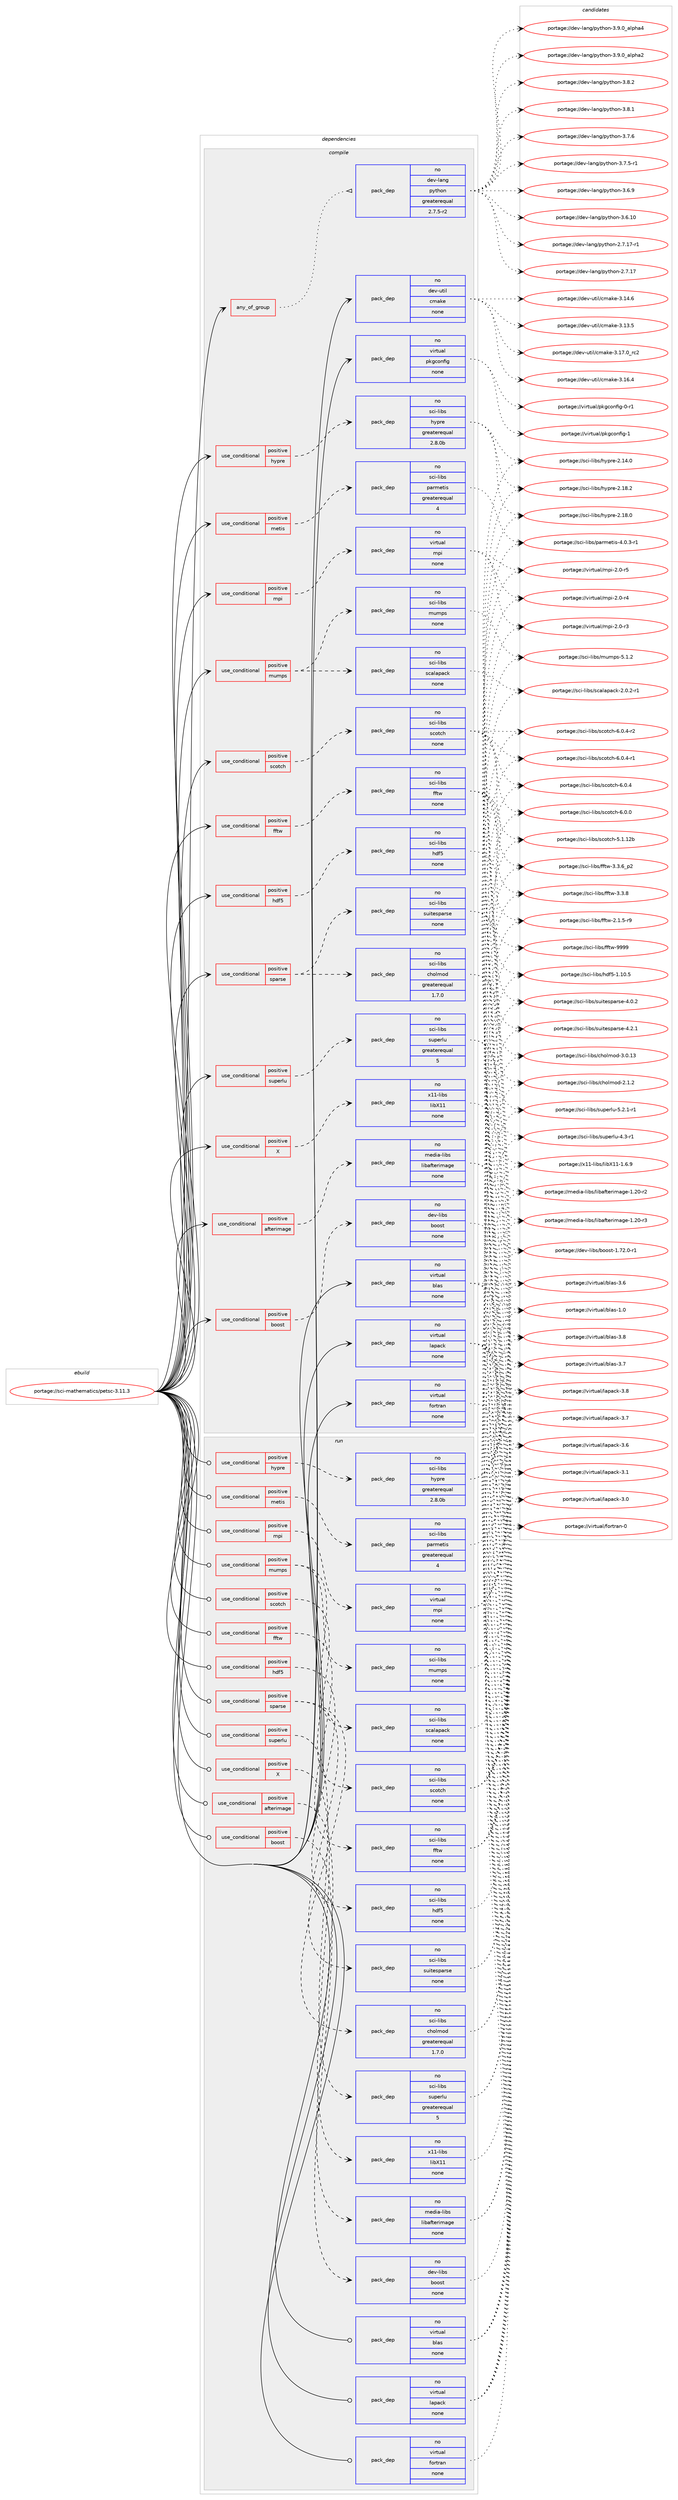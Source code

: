 digraph prolog {

# *************
# Graph options
# *************

newrank=true;
concentrate=true;
compound=true;
graph [rankdir=LR,fontname=Helvetica,fontsize=10,ranksep=1.5];#, ranksep=2.5, nodesep=0.2];
edge  [arrowhead=vee];
node  [fontname=Helvetica,fontsize=10];

# **********
# The ebuild
# **********

subgraph cluster_leftcol {
color=gray;
rank=same;
label=<<i>ebuild</i>>;
id [label="portage://sci-mathematics/petsc-3.11.3", color=red, width=4, href="../sci-mathematics/petsc-3.11.3.svg"];
}

# ****************
# The dependencies
# ****************

subgraph cluster_midcol {
color=gray;
label=<<i>dependencies</i>>;
subgraph cluster_compile {
fillcolor="#eeeeee";
style=filled;
label=<<i>compile</i>>;
subgraph any943 {
dependency45685 [label=<<TABLE BORDER="0" CELLBORDER="1" CELLSPACING="0" CELLPADDING="4"><TR><TD CELLPADDING="10">any_of_group</TD></TR></TABLE>>, shape=none, color=red];subgraph pack35378 {
dependency45686 [label=<<TABLE BORDER="0" CELLBORDER="1" CELLSPACING="0" CELLPADDING="4" WIDTH="220"><TR><TD ROWSPAN="6" CELLPADDING="30">pack_dep</TD></TR><TR><TD WIDTH="110">no</TD></TR><TR><TD>dev-lang</TD></TR><TR><TD>python</TD></TR><TR><TD>greaterequal</TD></TR><TR><TD>2.7.5-r2</TD></TR></TABLE>>, shape=none, color=blue];
}
dependency45685:e -> dependency45686:w [weight=20,style="dotted",arrowhead="oinv"];
}
id:e -> dependency45685:w [weight=20,style="solid",arrowhead="vee"];
subgraph cond9316 {
dependency45687 [label=<<TABLE BORDER="0" CELLBORDER="1" CELLSPACING="0" CELLPADDING="4"><TR><TD ROWSPAN="3" CELLPADDING="10">use_conditional</TD></TR><TR><TD>positive</TD></TR><TR><TD>X</TD></TR></TABLE>>, shape=none, color=red];
subgraph pack35379 {
dependency45688 [label=<<TABLE BORDER="0" CELLBORDER="1" CELLSPACING="0" CELLPADDING="4" WIDTH="220"><TR><TD ROWSPAN="6" CELLPADDING="30">pack_dep</TD></TR><TR><TD WIDTH="110">no</TD></TR><TR><TD>x11-libs</TD></TR><TR><TD>libX11</TD></TR><TR><TD>none</TD></TR><TR><TD></TD></TR></TABLE>>, shape=none, color=blue];
}
dependency45687:e -> dependency45688:w [weight=20,style="dashed",arrowhead="vee"];
}
id:e -> dependency45687:w [weight=20,style="solid",arrowhead="vee"];
subgraph cond9317 {
dependency45689 [label=<<TABLE BORDER="0" CELLBORDER="1" CELLSPACING="0" CELLPADDING="4"><TR><TD ROWSPAN="3" CELLPADDING="10">use_conditional</TD></TR><TR><TD>positive</TD></TR><TR><TD>afterimage</TD></TR></TABLE>>, shape=none, color=red];
subgraph pack35380 {
dependency45690 [label=<<TABLE BORDER="0" CELLBORDER="1" CELLSPACING="0" CELLPADDING="4" WIDTH="220"><TR><TD ROWSPAN="6" CELLPADDING="30">pack_dep</TD></TR><TR><TD WIDTH="110">no</TD></TR><TR><TD>media-libs</TD></TR><TR><TD>libafterimage</TD></TR><TR><TD>none</TD></TR><TR><TD></TD></TR></TABLE>>, shape=none, color=blue];
}
dependency45689:e -> dependency45690:w [weight=20,style="dashed",arrowhead="vee"];
}
id:e -> dependency45689:w [weight=20,style="solid",arrowhead="vee"];
subgraph cond9318 {
dependency45691 [label=<<TABLE BORDER="0" CELLBORDER="1" CELLSPACING="0" CELLPADDING="4"><TR><TD ROWSPAN="3" CELLPADDING="10">use_conditional</TD></TR><TR><TD>positive</TD></TR><TR><TD>boost</TD></TR></TABLE>>, shape=none, color=red];
subgraph pack35381 {
dependency45692 [label=<<TABLE BORDER="0" CELLBORDER="1" CELLSPACING="0" CELLPADDING="4" WIDTH="220"><TR><TD ROWSPAN="6" CELLPADDING="30">pack_dep</TD></TR><TR><TD WIDTH="110">no</TD></TR><TR><TD>dev-libs</TD></TR><TR><TD>boost</TD></TR><TR><TD>none</TD></TR><TR><TD></TD></TR></TABLE>>, shape=none, color=blue];
}
dependency45691:e -> dependency45692:w [weight=20,style="dashed",arrowhead="vee"];
}
id:e -> dependency45691:w [weight=20,style="solid",arrowhead="vee"];
subgraph cond9319 {
dependency45693 [label=<<TABLE BORDER="0" CELLBORDER="1" CELLSPACING="0" CELLPADDING="4"><TR><TD ROWSPAN="3" CELLPADDING="10">use_conditional</TD></TR><TR><TD>positive</TD></TR><TR><TD>fftw</TD></TR></TABLE>>, shape=none, color=red];
subgraph pack35382 {
dependency45694 [label=<<TABLE BORDER="0" CELLBORDER="1" CELLSPACING="0" CELLPADDING="4" WIDTH="220"><TR><TD ROWSPAN="6" CELLPADDING="30">pack_dep</TD></TR><TR><TD WIDTH="110">no</TD></TR><TR><TD>sci-libs</TD></TR><TR><TD>fftw</TD></TR><TR><TD>none</TD></TR><TR><TD></TD></TR></TABLE>>, shape=none, color=blue];
}
dependency45693:e -> dependency45694:w [weight=20,style="dashed",arrowhead="vee"];
}
id:e -> dependency45693:w [weight=20,style="solid",arrowhead="vee"];
subgraph cond9320 {
dependency45695 [label=<<TABLE BORDER="0" CELLBORDER="1" CELLSPACING="0" CELLPADDING="4"><TR><TD ROWSPAN="3" CELLPADDING="10">use_conditional</TD></TR><TR><TD>positive</TD></TR><TR><TD>hdf5</TD></TR></TABLE>>, shape=none, color=red];
subgraph pack35383 {
dependency45696 [label=<<TABLE BORDER="0" CELLBORDER="1" CELLSPACING="0" CELLPADDING="4" WIDTH="220"><TR><TD ROWSPAN="6" CELLPADDING="30">pack_dep</TD></TR><TR><TD WIDTH="110">no</TD></TR><TR><TD>sci-libs</TD></TR><TR><TD>hdf5</TD></TR><TR><TD>none</TD></TR><TR><TD></TD></TR></TABLE>>, shape=none, color=blue];
}
dependency45695:e -> dependency45696:w [weight=20,style="dashed",arrowhead="vee"];
}
id:e -> dependency45695:w [weight=20,style="solid",arrowhead="vee"];
subgraph cond9321 {
dependency45697 [label=<<TABLE BORDER="0" CELLBORDER="1" CELLSPACING="0" CELLPADDING="4"><TR><TD ROWSPAN="3" CELLPADDING="10">use_conditional</TD></TR><TR><TD>positive</TD></TR><TR><TD>hypre</TD></TR></TABLE>>, shape=none, color=red];
subgraph pack35384 {
dependency45698 [label=<<TABLE BORDER="0" CELLBORDER="1" CELLSPACING="0" CELLPADDING="4" WIDTH="220"><TR><TD ROWSPAN="6" CELLPADDING="30">pack_dep</TD></TR><TR><TD WIDTH="110">no</TD></TR><TR><TD>sci-libs</TD></TR><TR><TD>hypre</TD></TR><TR><TD>greaterequal</TD></TR><TR><TD>2.8.0b</TD></TR></TABLE>>, shape=none, color=blue];
}
dependency45697:e -> dependency45698:w [weight=20,style="dashed",arrowhead="vee"];
}
id:e -> dependency45697:w [weight=20,style="solid",arrowhead="vee"];
subgraph cond9322 {
dependency45699 [label=<<TABLE BORDER="0" CELLBORDER="1" CELLSPACING="0" CELLPADDING="4"><TR><TD ROWSPAN="3" CELLPADDING="10">use_conditional</TD></TR><TR><TD>positive</TD></TR><TR><TD>metis</TD></TR></TABLE>>, shape=none, color=red];
subgraph pack35385 {
dependency45700 [label=<<TABLE BORDER="0" CELLBORDER="1" CELLSPACING="0" CELLPADDING="4" WIDTH="220"><TR><TD ROWSPAN="6" CELLPADDING="30">pack_dep</TD></TR><TR><TD WIDTH="110">no</TD></TR><TR><TD>sci-libs</TD></TR><TR><TD>parmetis</TD></TR><TR><TD>greaterequal</TD></TR><TR><TD>4</TD></TR></TABLE>>, shape=none, color=blue];
}
dependency45699:e -> dependency45700:w [weight=20,style="dashed",arrowhead="vee"];
}
id:e -> dependency45699:w [weight=20,style="solid",arrowhead="vee"];
subgraph cond9323 {
dependency45701 [label=<<TABLE BORDER="0" CELLBORDER="1" CELLSPACING="0" CELLPADDING="4"><TR><TD ROWSPAN="3" CELLPADDING="10">use_conditional</TD></TR><TR><TD>positive</TD></TR><TR><TD>mpi</TD></TR></TABLE>>, shape=none, color=red];
subgraph pack35386 {
dependency45702 [label=<<TABLE BORDER="0" CELLBORDER="1" CELLSPACING="0" CELLPADDING="4" WIDTH="220"><TR><TD ROWSPAN="6" CELLPADDING="30">pack_dep</TD></TR><TR><TD WIDTH="110">no</TD></TR><TR><TD>virtual</TD></TR><TR><TD>mpi</TD></TR><TR><TD>none</TD></TR><TR><TD></TD></TR></TABLE>>, shape=none, color=blue];
}
dependency45701:e -> dependency45702:w [weight=20,style="dashed",arrowhead="vee"];
}
id:e -> dependency45701:w [weight=20,style="solid",arrowhead="vee"];
subgraph cond9324 {
dependency45703 [label=<<TABLE BORDER="0" CELLBORDER="1" CELLSPACING="0" CELLPADDING="4"><TR><TD ROWSPAN="3" CELLPADDING="10">use_conditional</TD></TR><TR><TD>positive</TD></TR><TR><TD>mumps</TD></TR></TABLE>>, shape=none, color=red];
subgraph pack35387 {
dependency45704 [label=<<TABLE BORDER="0" CELLBORDER="1" CELLSPACING="0" CELLPADDING="4" WIDTH="220"><TR><TD ROWSPAN="6" CELLPADDING="30">pack_dep</TD></TR><TR><TD WIDTH="110">no</TD></TR><TR><TD>sci-libs</TD></TR><TR><TD>mumps</TD></TR><TR><TD>none</TD></TR><TR><TD></TD></TR></TABLE>>, shape=none, color=blue];
}
dependency45703:e -> dependency45704:w [weight=20,style="dashed",arrowhead="vee"];
subgraph pack35388 {
dependency45705 [label=<<TABLE BORDER="0" CELLBORDER="1" CELLSPACING="0" CELLPADDING="4" WIDTH="220"><TR><TD ROWSPAN="6" CELLPADDING="30">pack_dep</TD></TR><TR><TD WIDTH="110">no</TD></TR><TR><TD>sci-libs</TD></TR><TR><TD>scalapack</TD></TR><TR><TD>none</TD></TR><TR><TD></TD></TR></TABLE>>, shape=none, color=blue];
}
dependency45703:e -> dependency45705:w [weight=20,style="dashed",arrowhead="vee"];
}
id:e -> dependency45703:w [weight=20,style="solid",arrowhead="vee"];
subgraph cond9325 {
dependency45706 [label=<<TABLE BORDER="0" CELLBORDER="1" CELLSPACING="0" CELLPADDING="4"><TR><TD ROWSPAN="3" CELLPADDING="10">use_conditional</TD></TR><TR><TD>positive</TD></TR><TR><TD>scotch</TD></TR></TABLE>>, shape=none, color=red];
subgraph pack35389 {
dependency45707 [label=<<TABLE BORDER="0" CELLBORDER="1" CELLSPACING="0" CELLPADDING="4" WIDTH="220"><TR><TD ROWSPAN="6" CELLPADDING="30">pack_dep</TD></TR><TR><TD WIDTH="110">no</TD></TR><TR><TD>sci-libs</TD></TR><TR><TD>scotch</TD></TR><TR><TD>none</TD></TR><TR><TD></TD></TR></TABLE>>, shape=none, color=blue];
}
dependency45706:e -> dependency45707:w [weight=20,style="dashed",arrowhead="vee"];
}
id:e -> dependency45706:w [weight=20,style="solid",arrowhead="vee"];
subgraph cond9326 {
dependency45708 [label=<<TABLE BORDER="0" CELLBORDER="1" CELLSPACING="0" CELLPADDING="4"><TR><TD ROWSPAN="3" CELLPADDING="10">use_conditional</TD></TR><TR><TD>positive</TD></TR><TR><TD>sparse</TD></TR></TABLE>>, shape=none, color=red];
subgraph pack35390 {
dependency45709 [label=<<TABLE BORDER="0" CELLBORDER="1" CELLSPACING="0" CELLPADDING="4" WIDTH="220"><TR><TD ROWSPAN="6" CELLPADDING="30">pack_dep</TD></TR><TR><TD WIDTH="110">no</TD></TR><TR><TD>sci-libs</TD></TR><TR><TD>suitesparse</TD></TR><TR><TD>none</TD></TR><TR><TD></TD></TR></TABLE>>, shape=none, color=blue];
}
dependency45708:e -> dependency45709:w [weight=20,style="dashed",arrowhead="vee"];
subgraph pack35391 {
dependency45710 [label=<<TABLE BORDER="0" CELLBORDER="1" CELLSPACING="0" CELLPADDING="4" WIDTH="220"><TR><TD ROWSPAN="6" CELLPADDING="30">pack_dep</TD></TR><TR><TD WIDTH="110">no</TD></TR><TR><TD>sci-libs</TD></TR><TR><TD>cholmod</TD></TR><TR><TD>greaterequal</TD></TR><TR><TD>1.7.0</TD></TR></TABLE>>, shape=none, color=blue];
}
dependency45708:e -> dependency45710:w [weight=20,style="dashed",arrowhead="vee"];
}
id:e -> dependency45708:w [weight=20,style="solid",arrowhead="vee"];
subgraph cond9327 {
dependency45711 [label=<<TABLE BORDER="0" CELLBORDER="1" CELLSPACING="0" CELLPADDING="4"><TR><TD ROWSPAN="3" CELLPADDING="10">use_conditional</TD></TR><TR><TD>positive</TD></TR><TR><TD>superlu</TD></TR></TABLE>>, shape=none, color=red];
subgraph pack35392 {
dependency45712 [label=<<TABLE BORDER="0" CELLBORDER="1" CELLSPACING="0" CELLPADDING="4" WIDTH="220"><TR><TD ROWSPAN="6" CELLPADDING="30">pack_dep</TD></TR><TR><TD WIDTH="110">no</TD></TR><TR><TD>sci-libs</TD></TR><TR><TD>superlu</TD></TR><TR><TD>greaterequal</TD></TR><TR><TD>5</TD></TR></TABLE>>, shape=none, color=blue];
}
dependency45711:e -> dependency45712:w [weight=20,style="dashed",arrowhead="vee"];
}
id:e -> dependency45711:w [weight=20,style="solid",arrowhead="vee"];
subgraph pack35393 {
dependency45713 [label=<<TABLE BORDER="0" CELLBORDER="1" CELLSPACING="0" CELLPADDING="4" WIDTH="220"><TR><TD ROWSPAN="6" CELLPADDING="30">pack_dep</TD></TR><TR><TD WIDTH="110">no</TD></TR><TR><TD>dev-util</TD></TR><TR><TD>cmake</TD></TR><TR><TD>none</TD></TR><TR><TD></TD></TR></TABLE>>, shape=none, color=blue];
}
id:e -> dependency45713:w [weight=20,style="solid",arrowhead="vee"];
subgraph pack35394 {
dependency45714 [label=<<TABLE BORDER="0" CELLBORDER="1" CELLSPACING="0" CELLPADDING="4" WIDTH="220"><TR><TD ROWSPAN="6" CELLPADDING="30">pack_dep</TD></TR><TR><TD WIDTH="110">no</TD></TR><TR><TD>virtual</TD></TR><TR><TD>blas</TD></TR><TR><TD>none</TD></TR><TR><TD></TD></TR></TABLE>>, shape=none, color=blue];
}
id:e -> dependency45714:w [weight=20,style="solid",arrowhead="vee"];
subgraph pack35395 {
dependency45715 [label=<<TABLE BORDER="0" CELLBORDER="1" CELLSPACING="0" CELLPADDING="4" WIDTH="220"><TR><TD ROWSPAN="6" CELLPADDING="30">pack_dep</TD></TR><TR><TD WIDTH="110">no</TD></TR><TR><TD>virtual</TD></TR><TR><TD>fortran</TD></TR><TR><TD>none</TD></TR><TR><TD></TD></TR></TABLE>>, shape=none, color=blue];
}
id:e -> dependency45715:w [weight=20,style="solid",arrowhead="vee"];
subgraph pack35396 {
dependency45716 [label=<<TABLE BORDER="0" CELLBORDER="1" CELLSPACING="0" CELLPADDING="4" WIDTH="220"><TR><TD ROWSPAN="6" CELLPADDING="30">pack_dep</TD></TR><TR><TD WIDTH="110">no</TD></TR><TR><TD>virtual</TD></TR><TR><TD>lapack</TD></TR><TR><TD>none</TD></TR><TR><TD></TD></TR></TABLE>>, shape=none, color=blue];
}
id:e -> dependency45716:w [weight=20,style="solid",arrowhead="vee"];
subgraph pack35397 {
dependency45717 [label=<<TABLE BORDER="0" CELLBORDER="1" CELLSPACING="0" CELLPADDING="4" WIDTH="220"><TR><TD ROWSPAN="6" CELLPADDING="30">pack_dep</TD></TR><TR><TD WIDTH="110">no</TD></TR><TR><TD>virtual</TD></TR><TR><TD>pkgconfig</TD></TR><TR><TD>none</TD></TR><TR><TD></TD></TR></TABLE>>, shape=none, color=blue];
}
id:e -> dependency45717:w [weight=20,style="solid",arrowhead="vee"];
}
subgraph cluster_compileandrun {
fillcolor="#eeeeee";
style=filled;
label=<<i>compile and run</i>>;
}
subgraph cluster_run {
fillcolor="#eeeeee";
style=filled;
label=<<i>run</i>>;
subgraph cond9328 {
dependency45718 [label=<<TABLE BORDER="0" CELLBORDER="1" CELLSPACING="0" CELLPADDING="4"><TR><TD ROWSPAN="3" CELLPADDING="10">use_conditional</TD></TR><TR><TD>positive</TD></TR><TR><TD>X</TD></TR></TABLE>>, shape=none, color=red];
subgraph pack35398 {
dependency45719 [label=<<TABLE BORDER="0" CELLBORDER="1" CELLSPACING="0" CELLPADDING="4" WIDTH="220"><TR><TD ROWSPAN="6" CELLPADDING="30">pack_dep</TD></TR><TR><TD WIDTH="110">no</TD></TR><TR><TD>x11-libs</TD></TR><TR><TD>libX11</TD></TR><TR><TD>none</TD></TR><TR><TD></TD></TR></TABLE>>, shape=none, color=blue];
}
dependency45718:e -> dependency45719:w [weight=20,style="dashed",arrowhead="vee"];
}
id:e -> dependency45718:w [weight=20,style="solid",arrowhead="odot"];
subgraph cond9329 {
dependency45720 [label=<<TABLE BORDER="0" CELLBORDER="1" CELLSPACING="0" CELLPADDING="4"><TR><TD ROWSPAN="3" CELLPADDING="10">use_conditional</TD></TR><TR><TD>positive</TD></TR><TR><TD>afterimage</TD></TR></TABLE>>, shape=none, color=red];
subgraph pack35399 {
dependency45721 [label=<<TABLE BORDER="0" CELLBORDER="1" CELLSPACING="0" CELLPADDING="4" WIDTH="220"><TR><TD ROWSPAN="6" CELLPADDING="30">pack_dep</TD></TR><TR><TD WIDTH="110">no</TD></TR><TR><TD>media-libs</TD></TR><TR><TD>libafterimage</TD></TR><TR><TD>none</TD></TR><TR><TD></TD></TR></TABLE>>, shape=none, color=blue];
}
dependency45720:e -> dependency45721:w [weight=20,style="dashed",arrowhead="vee"];
}
id:e -> dependency45720:w [weight=20,style="solid",arrowhead="odot"];
subgraph cond9330 {
dependency45722 [label=<<TABLE BORDER="0" CELLBORDER="1" CELLSPACING="0" CELLPADDING="4"><TR><TD ROWSPAN="3" CELLPADDING="10">use_conditional</TD></TR><TR><TD>positive</TD></TR><TR><TD>boost</TD></TR></TABLE>>, shape=none, color=red];
subgraph pack35400 {
dependency45723 [label=<<TABLE BORDER="0" CELLBORDER="1" CELLSPACING="0" CELLPADDING="4" WIDTH="220"><TR><TD ROWSPAN="6" CELLPADDING="30">pack_dep</TD></TR><TR><TD WIDTH="110">no</TD></TR><TR><TD>dev-libs</TD></TR><TR><TD>boost</TD></TR><TR><TD>none</TD></TR><TR><TD></TD></TR></TABLE>>, shape=none, color=blue];
}
dependency45722:e -> dependency45723:w [weight=20,style="dashed",arrowhead="vee"];
}
id:e -> dependency45722:w [weight=20,style="solid",arrowhead="odot"];
subgraph cond9331 {
dependency45724 [label=<<TABLE BORDER="0" CELLBORDER="1" CELLSPACING="0" CELLPADDING="4"><TR><TD ROWSPAN="3" CELLPADDING="10">use_conditional</TD></TR><TR><TD>positive</TD></TR><TR><TD>fftw</TD></TR></TABLE>>, shape=none, color=red];
subgraph pack35401 {
dependency45725 [label=<<TABLE BORDER="0" CELLBORDER="1" CELLSPACING="0" CELLPADDING="4" WIDTH="220"><TR><TD ROWSPAN="6" CELLPADDING="30">pack_dep</TD></TR><TR><TD WIDTH="110">no</TD></TR><TR><TD>sci-libs</TD></TR><TR><TD>fftw</TD></TR><TR><TD>none</TD></TR><TR><TD></TD></TR></TABLE>>, shape=none, color=blue];
}
dependency45724:e -> dependency45725:w [weight=20,style="dashed",arrowhead="vee"];
}
id:e -> dependency45724:w [weight=20,style="solid",arrowhead="odot"];
subgraph cond9332 {
dependency45726 [label=<<TABLE BORDER="0" CELLBORDER="1" CELLSPACING="0" CELLPADDING="4"><TR><TD ROWSPAN="3" CELLPADDING="10">use_conditional</TD></TR><TR><TD>positive</TD></TR><TR><TD>hdf5</TD></TR></TABLE>>, shape=none, color=red];
subgraph pack35402 {
dependency45727 [label=<<TABLE BORDER="0" CELLBORDER="1" CELLSPACING="0" CELLPADDING="4" WIDTH="220"><TR><TD ROWSPAN="6" CELLPADDING="30">pack_dep</TD></TR><TR><TD WIDTH="110">no</TD></TR><TR><TD>sci-libs</TD></TR><TR><TD>hdf5</TD></TR><TR><TD>none</TD></TR><TR><TD></TD></TR></TABLE>>, shape=none, color=blue];
}
dependency45726:e -> dependency45727:w [weight=20,style="dashed",arrowhead="vee"];
}
id:e -> dependency45726:w [weight=20,style="solid",arrowhead="odot"];
subgraph cond9333 {
dependency45728 [label=<<TABLE BORDER="0" CELLBORDER="1" CELLSPACING="0" CELLPADDING="4"><TR><TD ROWSPAN="3" CELLPADDING="10">use_conditional</TD></TR><TR><TD>positive</TD></TR><TR><TD>hypre</TD></TR></TABLE>>, shape=none, color=red];
subgraph pack35403 {
dependency45729 [label=<<TABLE BORDER="0" CELLBORDER="1" CELLSPACING="0" CELLPADDING="4" WIDTH="220"><TR><TD ROWSPAN="6" CELLPADDING="30">pack_dep</TD></TR><TR><TD WIDTH="110">no</TD></TR><TR><TD>sci-libs</TD></TR><TR><TD>hypre</TD></TR><TR><TD>greaterequal</TD></TR><TR><TD>2.8.0b</TD></TR></TABLE>>, shape=none, color=blue];
}
dependency45728:e -> dependency45729:w [weight=20,style="dashed",arrowhead="vee"];
}
id:e -> dependency45728:w [weight=20,style="solid",arrowhead="odot"];
subgraph cond9334 {
dependency45730 [label=<<TABLE BORDER="0" CELLBORDER="1" CELLSPACING="0" CELLPADDING="4"><TR><TD ROWSPAN="3" CELLPADDING="10">use_conditional</TD></TR><TR><TD>positive</TD></TR><TR><TD>metis</TD></TR></TABLE>>, shape=none, color=red];
subgraph pack35404 {
dependency45731 [label=<<TABLE BORDER="0" CELLBORDER="1" CELLSPACING="0" CELLPADDING="4" WIDTH="220"><TR><TD ROWSPAN="6" CELLPADDING="30">pack_dep</TD></TR><TR><TD WIDTH="110">no</TD></TR><TR><TD>sci-libs</TD></TR><TR><TD>parmetis</TD></TR><TR><TD>greaterequal</TD></TR><TR><TD>4</TD></TR></TABLE>>, shape=none, color=blue];
}
dependency45730:e -> dependency45731:w [weight=20,style="dashed",arrowhead="vee"];
}
id:e -> dependency45730:w [weight=20,style="solid",arrowhead="odot"];
subgraph cond9335 {
dependency45732 [label=<<TABLE BORDER="0" CELLBORDER="1" CELLSPACING="0" CELLPADDING="4"><TR><TD ROWSPAN="3" CELLPADDING="10">use_conditional</TD></TR><TR><TD>positive</TD></TR><TR><TD>mpi</TD></TR></TABLE>>, shape=none, color=red];
subgraph pack35405 {
dependency45733 [label=<<TABLE BORDER="0" CELLBORDER="1" CELLSPACING="0" CELLPADDING="4" WIDTH="220"><TR><TD ROWSPAN="6" CELLPADDING="30">pack_dep</TD></TR><TR><TD WIDTH="110">no</TD></TR><TR><TD>virtual</TD></TR><TR><TD>mpi</TD></TR><TR><TD>none</TD></TR><TR><TD></TD></TR></TABLE>>, shape=none, color=blue];
}
dependency45732:e -> dependency45733:w [weight=20,style="dashed",arrowhead="vee"];
}
id:e -> dependency45732:w [weight=20,style="solid",arrowhead="odot"];
subgraph cond9336 {
dependency45734 [label=<<TABLE BORDER="0" CELLBORDER="1" CELLSPACING="0" CELLPADDING="4"><TR><TD ROWSPAN="3" CELLPADDING="10">use_conditional</TD></TR><TR><TD>positive</TD></TR><TR><TD>mumps</TD></TR></TABLE>>, shape=none, color=red];
subgraph pack35406 {
dependency45735 [label=<<TABLE BORDER="0" CELLBORDER="1" CELLSPACING="0" CELLPADDING="4" WIDTH="220"><TR><TD ROWSPAN="6" CELLPADDING="30">pack_dep</TD></TR><TR><TD WIDTH="110">no</TD></TR><TR><TD>sci-libs</TD></TR><TR><TD>mumps</TD></TR><TR><TD>none</TD></TR><TR><TD></TD></TR></TABLE>>, shape=none, color=blue];
}
dependency45734:e -> dependency45735:w [weight=20,style="dashed",arrowhead="vee"];
subgraph pack35407 {
dependency45736 [label=<<TABLE BORDER="0" CELLBORDER="1" CELLSPACING="0" CELLPADDING="4" WIDTH="220"><TR><TD ROWSPAN="6" CELLPADDING="30">pack_dep</TD></TR><TR><TD WIDTH="110">no</TD></TR><TR><TD>sci-libs</TD></TR><TR><TD>scalapack</TD></TR><TR><TD>none</TD></TR><TR><TD></TD></TR></TABLE>>, shape=none, color=blue];
}
dependency45734:e -> dependency45736:w [weight=20,style="dashed",arrowhead="vee"];
}
id:e -> dependency45734:w [weight=20,style="solid",arrowhead="odot"];
subgraph cond9337 {
dependency45737 [label=<<TABLE BORDER="0" CELLBORDER="1" CELLSPACING="0" CELLPADDING="4"><TR><TD ROWSPAN="3" CELLPADDING="10">use_conditional</TD></TR><TR><TD>positive</TD></TR><TR><TD>scotch</TD></TR></TABLE>>, shape=none, color=red];
subgraph pack35408 {
dependency45738 [label=<<TABLE BORDER="0" CELLBORDER="1" CELLSPACING="0" CELLPADDING="4" WIDTH="220"><TR><TD ROWSPAN="6" CELLPADDING="30">pack_dep</TD></TR><TR><TD WIDTH="110">no</TD></TR><TR><TD>sci-libs</TD></TR><TR><TD>scotch</TD></TR><TR><TD>none</TD></TR><TR><TD></TD></TR></TABLE>>, shape=none, color=blue];
}
dependency45737:e -> dependency45738:w [weight=20,style="dashed",arrowhead="vee"];
}
id:e -> dependency45737:w [weight=20,style="solid",arrowhead="odot"];
subgraph cond9338 {
dependency45739 [label=<<TABLE BORDER="0" CELLBORDER="1" CELLSPACING="0" CELLPADDING="4"><TR><TD ROWSPAN="3" CELLPADDING="10">use_conditional</TD></TR><TR><TD>positive</TD></TR><TR><TD>sparse</TD></TR></TABLE>>, shape=none, color=red];
subgraph pack35409 {
dependency45740 [label=<<TABLE BORDER="0" CELLBORDER="1" CELLSPACING="0" CELLPADDING="4" WIDTH="220"><TR><TD ROWSPAN="6" CELLPADDING="30">pack_dep</TD></TR><TR><TD WIDTH="110">no</TD></TR><TR><TD>sci-libs</TD></TR><TR><TD>suitesparse</TD></TR><TR><TD>none</TD></TR><TR><TD></TD></TR></TABLE>>, shape=none, color=blue];
}
dependency45739:e -> dependency45740:w [weight=20,style="dashed",arrowhead="vee"];
subgraph pack35410 {
dependency45741 [label=<<TABLE BORDER="0" CELLBORDER="1" CELLSPACING="0" CELLPADDING="4" WIDTH="220"><TR><TD ROWSPAN="6" CELLPADDING="30">pack_dep</TD></TR><TR><TD WIDTH="110">no</TD></TR><TR><TD>sci-libs</TD></TR><TR><TD>cholmod</TD></TR><TR><TD>greaterequal</TD></TR><TR><TD>1.7.0</TD></TR></TABLE>>, shape=none, color=blue];
}
dependency45739:e -> dependency45741:w [weight=20,style="dashed",arrowhead="vee"];
}
id:e -> dependency45739:w [weight=20,style="solid",arrowhead="odot"];
subgraph cond9339 {
dependency45742 [label=<<TABLE BORDER="0" CELLBORDER="1" CELLSPACING="0" CELLPADDING="4"><TR><TD ROWSPAN="3" CELLPADDING="10">use_conditional</TD></TR><TR><TD>positive</TD></TR><TR><TD>superlu</TD></TR></TABLE>>, shape=none, color=red];
subgraph pack35411 {
dependency45743 [label=<<TABLE BORDER="0" CELLBORDER="1" CELLSPACING="0" CELLPADDING="4" WIDTH="220"><TR><TD ROWSPAN="6" CELLPADDING="30">pack_dep</TD></TR><TR><TD WIDTH="110">no</TD></TR><TR><TD>sci-libs</TD></TR><TR><TD>superlu</TD></TR><TR><TD>greaterequal</TD></TR><TR><TD>5</TD></TR></TABLE>>, shape=none, color=blue];
}
dependency45742:e -> dependency45743:w [weight=20,style="dashed",arrowhead="vee"];
}
id:e -> dependency45742:w [weight=20,style="solid",arrowhead="odot"];
subgraph pack35412 {
dependency45744 [label=<<TABLE BORDER="0" CELLBORDER="1" CELLSPACING="0" CELLPADDING="4" WIDTH="220"><TR><TD ROWSPAN="6" CELLPADDING="30">pack_dep</TD></TR><TR><TD WIDTH="110">no</TD></TR><TR><TD>virtual</TD></TR><TR><TD>blas</TD></TR><TR><TD>none</TD></TR><TR><TD></TD></TR></TABLE>>, shape=none, color=blue];
}
id:e -> dependency45744:w [weight=20,style="solid",arrowhead="odot"];
subgraph pack35413 {
dependency45745 [label=<<TABLE BORDER="0" CELLBORDER="1" CELLSPACING="0" CELLPADDING="4" WIDTH="220"><TR><TD ROWSPAN="6" CELLPADDING="30">pack_dep</TD></TR><TR><TD WIDTH="110">no</TD></TR><TR><TD>virtual</TD></TR><TR><TD>fortran</TD></TR><TR><TD>none</TD></TR><TR><TD></TD></TR></TABLE>>, shape=none, color=blue];
}
id:e -> dependency45745:w [weight=20,style="solid",arrowhead="odot"];
subgraph pack35414 {
dependency45746 [label=<<TABLE BORDER="0" CELLBORDER="1" CELLSPACING="0" CELLPADDING="4" WIDTH="220"><TR><TD ROWSPAN="6" CELLPADDING="30">pack_dep</TD></TR><TR><TD WIDTH="110">no</TD></TR><TR><TD>virtual</TD></TR><TR><TD>lapack</TD></TR><TR><TD>none</TD></TR><TR><TD></TD></TR></TABLE>>, shape=none, color=blue];
}
id:e -> dependency45746:w [weight=20,style="solid",arrowhead="odot"];
}
}

# **************
# The candidates
# **************

subgraph cluster_choices {
rank=same;
color=gray;
label=<<i>candidates</i>>;

subgraph choice35378 {
color=black;
nodesep=1;
choice10010111845108971101034711212111610411111045514657464895971081121049752 [label="portage://dev-lang/python-3.9.0_alpha4", color=red, width=4,href="../dev-lang/python-3.9.0_alpha4.svg"];
choice10010111845108971101034711212111610411111045514657464895971081121049750 [label="portage://dev-lang/python-3.9.0_alpha2", color=red, width=4,href="../dev-lang/python-3.9.0_alpha2.svg"];
choice100101118451089711010347112121116104111110455146564650 [label="portage://dev-lang/python-3.8.2", color=red, width=4,href="../dev-lang/python-3.8.2.svg"];
choice100101118451089711010347112121116104111110455146564649 [label="portage://dev-lang/python-3.8.1", color=red, width=4,href="../dev-lang/python-3.8.1.svg"];
choice100101118451089711010347112121116104111110455146554654 [label="portage://dev-lang/python-3.7.6", color=red, width=4,href="../dev-lang/python-3.7.6.svg"];
choice1001011184510897110103471121211161041111104551465546534511449 [label="portage://dev-lang/python-3.7.5-r1", color=red, width=4,href="../dev-lang/python-3.7.5-r1.svg"];
choice100101118451089711010347112121116104111110455146544657 [label="portage://dev-lang/python-3.6.9", color=red, width=4,href="../dev-lang/python-3.6.9.svg"];
choice10010111845108971101034711212111610411111045514654464948 [label="portage://dev-lang/python-3.6.10", color=red, width=4,href="../dev-lang/python-3.6.10.svg"];
choice100101118451089711010347112121116104111110455046554649554511449 [label="portage://dev-lang/python-2.7.17-r1", color=red, width=4,href="../dev-lang/python-2.7.17-r1.svg"];
choice10010111845108971101034711212111610411111045504655464955 [label="portage://dev-lang/python-2.7.17", color=red, width=4,href="../dev-lang/python-2.7.17.svg"];
dependency45686:e -> choice10010111845108971101034711212111610411111045514657464895971081121049752:w [style=dotted,weight="100"];
dependency45686:e -> choice10010111845108971101034711212111610411111045514657464895971081121049750:w [style=dotted,weight="100"];
dependency45686:e -> choice100101118451089711010347112121116104111110455146564650:w [style=dotted,weight="100"];
dependency45686:e -> choice100101118451089711010347112121116104111110455146564649:w [style=dotted,weight="100"];
dependency45686:e -> choice100101118451089711010347112121116104111110455146554654:w [style=dotted,weight="100"];
dependency45686:e -> choice1001011184510897110103471121211161041111104551465546534511449:w [style=dotted,weight="100"];
dependency45686:e -> choice100101118451089711010347112121116104111110455146544657:w [style=dotted,weight="100"];
dependency45686:e -> choice10010111845108971101034711212111610411111045514654464948:w [style=dotted,weight="100"];
dependency45686:e -> choice100101118451089711010347112121116104111110455046554649554511449:w [style=dotted,weight="100"];
dependency45686:e -> choice10010111845108971101034711212111610411111045504655464955:w [style=dotted,weight="100"];
}
subgraph choice35379 {
color=black;
nodesep=1;
choice120494945108105981154710810598884949454946544657 [label="portage://x11-libs/libX11-1.6.9", color=red, width=4,href="../x11-libs/libX11-1.6.9.svg"];
dependency45688:e -> choice120494945108105981154710810598884949454946544657:w [style=dotted,weight="100"];
}
subgraph choice35380 {
color=black;
nodesep=1;
choice1091011001059745108105981154710810598971021161011141051099710310145494650484511451 [label="portage://media-libs/libafterimage-1.20-r3", color=red, width=4,href="../media-libs/libafterimage-1.20-r3.svg"];
choice1091011001059745108105981154710810598971021161011141051099710310145494650484511450 [label="portage://media-libs/libafterimage-1.20-r2", color=red, width=4,href="../media-libs/libafterimage-1.20-r2.svg"];
dependency45690:e -> choice1091011001059745108105981154710810598971021161011141051099710310145494650484511451:w [style=dotted,weight="100"];
dependency45690:e -> choice1091011001059745108105981154710810598971021161011141051099710310145494650484511450:w [style=dotted,weight="100"];
}
subgraph choice35381 {
color=black;
nodesep=1;
choice10010111845108105981154798111111115116454946555046484511449 [label="portage://dev-libs/boost-1.72.0-r1", color=red, width=4,href="../dev-libs/boost-1.72.0-r1.svg"];
dependency45692:e -> choice10010111845108105981154798111111115116454946555046484511449:w [style=dotted,weight="100"];
}
subgraph choice35382 {
color=black;
nodesep=1;
choice115991054510810598115471021021161194557575757 [label="portage://sci-libs/fftw-9999", color=red, width=4,href="../sci-libs/fftw-9999.svg"];
choice11599105451081059811547102102116119455146514656 [label="portage://sci-libs/fftw-3.3.8", color=red, width=4,href="../sci-libs/fftw-3.3.8.svg"];
choice115991054510810598115471021021161194551465146549511250 [label="portage://sci-libs/fftw-3.3.6_p2", color=red, width=4,href="../sci-libs/fftw-3.3.6_p2.svg"];
choice115991054510810598115471021021161194550464946534511457 [label="portage://sci-libs/fftw-2.1.5-r9", color=red, width=4,href="../sci-libs/fftw-2.1.5-r9.svg"];
dependency45694:e -> choice115991054510810598115471021021161194557575757:w [style=dotted,weight="100"];
dependency45694:e -> choice11599105451081059811547102102116119455146514656:w [style=dotted,weight="100"];
dependency45694:e -> choice115991054510810598115471021021161194551465146549511250:w [style=dotted,weight="100"];
dependency45694:e -> choice115991054510810598115471021021161194550464946534511457:w [style=dotted,weight="100"];
}
subgraph choice35383 {
color=black;
nodesep=1;
choice115991054510810598115471041001025345494649484653 [label="portage://sci-libs/hdf5-1.10.5", color=red, width=4,href="../sci-libs/hdf5-1.10.5.svg"];
dependency45696:e -> choice115991054510810598115471041001025345494649484653:w [style=dotted,weight="100"];
}
subgraph choice35384 {
color=black;
nodesep=1;
choice1159910545108105981154710412111211410145504649564650 [label="portage://sci-libs/hypre-2.18.2", color=red, width=4,href="../sci-libs/hypre-2.18.2.svg"];
choice1159910545108105981154710412111211410145504649564648 [label="portage://sci-libs/hypre-2.18.0", color=red, width=4,href="../sci-libs/hypre-2.18.0.svg"];
choice1159910545108105981154710412111211410145504649524648 [label="portage://sci-libs/hypre-2.14.0", color=red, width=4,href="../sci-libs/hypre-2.14.0.svg"];
dependency45698:e -> choice1159910545108105981154710412111211410145504649564650:w [style=dotted,weight="100"];
dependency45698:e -> choice1159910545108105981154710412111211410145504649564648:w [style=dotted,weight="100"];
dependency45698:e -> choice1159910545108105981154710412111211410145504649524648:w [style=dotted,weight="100"];
}
subgraph choice35385 {
color=black;
nodesep=1;
choice11599105451081059811547112971141091011161051154552464846514511449 [label="portage://sci-libs/parmetis-4.0.3-r1", color=red, width=4,href="../sci-libs/parmetis-4.0.3-r1.svg"];
dependency45700:e -> choice11599105451081059811547112971141091011161051154552464846514511449:w [style=dotted,weight="100"];
}
subgraph choice35386 {
color=black;
nodesep=1;
choice1181051141161179710847109112105455046484511453 [label="portage://virtual/mpi-2.0-r5", color=red, width=4,href="../virtual/mpi-2.0-r5.svg"];
choice1181051141161179710847109112105455046484511452 [label="portage://virtual/mpi-2.0-r4", color=red, width=4,href="../virtual/mpi-2.0-r4.svg"];
choice1181051141161179710847109112105455046484511451 [label="portage://virtual/mpi-2.0-r3", color=red, width=4,href="../virtual/mpi-2.0-r3.svg"];
dependency45702:e -> choice1181051141161179710847109112105455046484511453:w [style=dotted,weight="100"];
dependency45702:e -> choice1181051141161179710847109112105455046484511452:w [style=dotted,weight="100"];
dependency45702:e -> choice1181051141161179710847109112105455046484511451:w [style=dotted,weight="100"];
}
subgraph choice35387 {
color=black;
nodesep=1;
choice11599105451081059811547109117109112115455346494650 [label="portage://sci-libs/mumps-5.1.2", color=red, width=4,href="../sci-libs/mumps-5.1.2.svg"];
dependency45704:e -> choice11599105451081059811547109117109112115455346494650:w [style=dotted,weight="100"];
}
subgraph choice35388 {
color=black;
nodesep=1;
choice1159910545108105981154711599971089711297991074550464846504511449 [label="portage://sci-libs/scalapack-2.0.2-r1", color=red, width=4,href="../sci-libs/scalapack-2.0.2-r1.svg"];
dependency45705:e -> choice1159910545108105981154711599971089711297991074550464846504511449:w [style=dotted,weight="100"];
}
subgraph choice35389 {
color=black;
nodesep=1;
choice1159910545108105981154711599111116991044554464846524511450 [label="portage://sci-libs/scotch-6.0.4-r2", color=red, width=4,href="../sci-libs/scotch-6.0.4-r2.svg"];
choice1159910545108105981154711599111116991044554464846524511449 [label="portage://sci-libs/scotch-6.0.4-r1", color=red, width=4,href="../sci-libs/scotch-6.0.4-r1.svg"];
choice115991054510810598115471159911111699104455446484652 [label="portage://sci-libs/scotch-6.0.4", color=red, width=4,href="../sci-libs/scotch-6.0.4.svg"];
choice115991054510810598115471159911111699104455446484648 [label="portage://sci-libs/scotch-6.0.0", color=red, width=4,href="../sci-libs/scotch-6.0.0.svg"];
choice1159910545108105981154711599111116991044553464946495098 [label="portage://sci-libs/scotch-5.1.12b", color=red, width=4,href="../sci-libs/scotch-5.1.12b.svg"];
dependency45707:e -> choice1159910545108105981154711599111116991044554464846524511450:w [style=dotted,weight="100"];
dependency45707:e -> choice1159910545108105981154711599111116991044554464846524511449:w [style=dotted,weight="100"];
dependency45707:e -> choice115991054510810598115471159911111699104455446484652:w [style=dotted,weight="100"];
dependency45707:e -> choice115991054510810598115471159911111699104455446484648:w [style=dotted,weight="100"];
dependency45707:e -> choice1159910545108105981154711599111116991044553464946495098:w [style=dotted,weight="100"];
}
subgraph choice35390 {
color=black;
nodesep=1;
choice1159910545108105981154711511710511610111511297114115101455246504649 [label="portage://sci-libs/suitesparse-4.2.1", color=red, width=4,href="../sci-libs/suitesparse-4.2.1.svg"];
choice1159910545108105981154711511710511610111511297114115101455246484650 [label="portage://sci-libs/suitesparse-4.0.2", color=red, width=4,href="../sci-libs/suitesparse-4.0.2.svg"];
dependency45709:e -> choice1159910545108105981154711511710511610111511297114115101455246504649:w [style=dotted,weight="100"];
dependency45709:e -> choice1159910545108105981154711511710511610111511297114115101455246484650:w [style=dotted,weight="100"];
}
subgraph choice35391 {
color=black;
nodesep=1;
choice115991054510810598115479910411110810911110045514648464951 [label="portage://sci-libs/cholmod-3.0.13", color=red, width=4,href="../sci-libs/cholmod-3.0.13.svg"];
choice1159910545108105981154799104111108109111100455046494650 [label="portage://sci-libs/cholmod-2.1.2", color=red, width=4,href="../sci-libs/cholmod-2.1.2.svg"];
dependency45710:e -> choice115991054510810598115479910411110810911110045514648464951:w [style=dotted,weight="100"];
dependency45710:e -> choice1159910545108105981154799104111108109111100455046494650:w [style=dotted,weight="100"];
}
subgraph choice35392 {
color=black;
nodesep=1;
choice115991054510810598115471151171121011141081174553465046494511449 [label="portage://sci-libs/superlu-5.2.1-r1", color=red, width=4,href="../sci-libs/superlu-5.2.1-r1.svg"];
choice11599105451081059811547115117112101114108117455246514511449 [label="portage://sci-libs/superlu-4.3-r1", color=red, width=4,href="../sci-libs/superlu-4.3-r1.svg"];
dependency45712:e -> choice115991054510810598115471151171121011141081174553465046494511449:w [style=dotted,weight="100"];
dependency45712:e -> choice11599105451081059811547115117112101114108117455246514511449:w [style=dotted,weight="100"];
}
subgraph choice35393 {
color=black;
nodesep=1;
choice1001011184511711610510847991099710710145514649554648951149950 [label="portage://dev-util/cmake-3.17.0_rc2", color=red, width=4,href="../dev-util/cmake-3.17.0_rc2.svg"];
choice1001011184511711610510847991099710710145514649544652 [label="portage://dev-util/cmake-3.16.4", color=red, width=4,href="../dev-util/cmake-3.16.4.svg"];
choice1001011184511711610510847991099710710145514649524654 [label="portage://dev-util/cmake-3.14.6", color=red, width=4,href="../dev-util/cmake-3.14.6.svg"];
choice1001011184511711610510847991099710710145514649514653 [label="portage://dev-util/cmake-3.13.5", color=red, width=4,href="../dev-util/cmake-3.13.5.svg"];
dependency45713:e -> choice1001011184511711610510847991099710710145514649554648951149950:w [style=dotted,weight="100"];
dependency45713:e -> choice1001011184511711610510847991099710710145514649544652:w [style=dotted,weight="100"];
dependency45713:e -> choice1001011184511711610510847991099710710145514649524654:w [style=dotted,weight="100"];
dependency45713:e -> choice1001011184511711610510847991099710710145514649514653:w [style=dotted,weight="100"];
}
subgraph choice35394 {
color=black;
nodesep=1;
choice1181051141161179710847981089711545514656 [label="portage://virtual/blas-3.8", color=red, width=4,href="../virtual/blas-3.8.svg"];
choice1181051141161179710847981089711545514655 [label="portage://virtual/blas-3.7", color=red, width=4,href="../virtual/blas-3.7.svg"];
choice1181051141161179710847981089711545514654 [label="portage://virtual/blas-3.6", color=red, width=4,href="../virtual/blas-3.6.svg"];
choice1181051141161179710847981089711545494648 [label="portage://virtual/blas-1.0", color=red, width=4,href="../virtual/blas-1.0.svg"];
dependency45714:e -> choice1181051141161179710847981089711545514656:w [style=dotted,weight="100"];
dependency45714:e -> choice1181051141161179710847981089711545514655:w [style=dotted,weight="100"];
dependency45714:e -> choice1181051141161179710847981089711545514654:w [style=dotted,weight="100"];
dependency45714:e -> choice1181051141161179710847981089711545494648:w [style=dotted,weight="100"];
}
subgraph choice35395 {
color=black;
nodesep=1;
choice1181051141161179710847102111114116114971104548 [label="portage://virtual/fortran-0", color=red, width=4,href="../virtual/fortran-0.svg"];
dependency45715:e -> choice1181051141161179710847102111114116114971104548:w [style=dotted,weight="100"];
}
subgraph choice35396 {
color=black;
nodesep=1;
choice118105114116117971084710897112979910745514656 [label="portage://virtual/lapack-3.8", color=red, width=4,href="../virtual/lapack-3.8.svg"];
choice118105114116117971084710897112979910745514655 [label="portage://virtual/lapack-3.7", color=red, width=4,href="../virtual/lapack-3.7.svg"];
choice118105114116117971084710897112979910745514654 [label="portage://virtual/lapack-3.6", color=red, width=4,href="../virtual/lapack-3.6.svg"];
choice118105114116117971084710897112979910745514649 [label="portage://virtual/lapack-3.1", color=red, width=4,href="../virtual/lapack-3.1.svg"];
choice118105114116117971084710897112979910745514648 [label="portage://virtual/lapack-3.0", color=red, width=4,href="../virtual/lapack-3.0.svg"];
dependency45716:e -> choice118105114116117971084710897112979910745514656:w [style=dotted,weight="100"];
dependency45716:e -> choice118105114116117971084710897112979910745514655:w [style=dotted,weight="100"];
dependency45716:e -> choice118105114116117971084710897112979910745514654:w [style=dotted,weight="100"];
dependency45716:e -> choice118105114116117971084710897112979910745514649:w [style=dotted,weight="100"];
dependency45716:e -> choice118105114116117971084710897112979910745514648:w [style=dotted,weight="100"];
}
subgraph choice35397 {
color=black;
nodesep=1;
choice1181051141161179710847112107103991111101021051034549 [label="portage://virtual/pkgconfig-1", color=red, width=4,href="../virtual/pkgconfig-1.svg"];
choice11810511411611797108471121071039911111010210510345484511449 [label="portage://virtual/pkgconfig-0-r1", color=red, width=4,href="../virtual/pkgconfig-0-r1.svg"];
dependency45717:e -> choice1181051141161179710847112107103991111101021051034549:w [style=dotted,weight="100"];
dependency45717:e -> choice11810511411611797108471121071039911111010210510345484511449:w [style=dotted,weight="100"];
}
subgraph choice35398 {
color=black;
nodesep=1;
choice120494945108105981154710810598884949454946544657 [label="portage://x11-libs/libX11-1.6.9", color=red, width=4,href="../x11-libs/libX11-1.6.9.svg"];
dependency45719:e -> choice120494945108105981154710810598884949454946544657:w [style=dotted,weight="100"];
}
subgraph choice35399 {
color=black;
nodesep=1;
choice1091011001059745108105981154710810598971021161011141051099710310145494650484511451 [label="portage://media-libs/libafterimage-1.20-r3", color=red, width=4,href="../media-libs/libafterimage-1.20-r3.svg"];
choice1091011001059745108105981154710810598971021161011141051099710310145494650484511450 [label="portage://media-libs/libafterimage-1.20-r2", color=red, width=4,href="../media-libs/libafterimage-1.20-r2.svg"];
dependency45721:e -> choice1091011001059745108105981154710810598971021161011141051099710310145494650484511451:w [style=dotted,weight="100"];
dependency45721:e -> choice1091011001059745108105981154710810598971021161011141051099710310145494650484511450:w [style=dotted,weight="100"];
}
subgraph choice35400 {
color=black;
nodesep=1;
choice10010111845108105981154798111111115116454946555046484511449 [label="portage://dev-libs/boost-1.72.0-r1", color=red, width=4,href="../dev-libs/boost-1.72.0-r1.svg"];
dependency45723:e -> choice10010111845108105981154798111111115116454946555046484511449:w [style=dotted,weight="100"];
}
subgraph choice35401 {
color=black;
nodesep=1;
choice115991054510810598115471021021161194557575757 [label="portage://sci-libs/fftw-9999", color=red, width=4,href="../sci-libs/fftw-9999.svg"];
choice11599105451081059811547102102116119455146514656 [label="portage://sci-libs/fftw-3.3.8", color=red, width=4,href="../sci-libs/fftw-3.3.8.svg"];
choice115991054510810598115471021021161194551465146549511250 [label="portage://sci-libs/fftw-3.3.6_p2", color=red, width=4,href="../sci-libs/fftw-3.3.6_p2.svg"];
choice115991054510810598115471021021161194550464946534511457 [label="portage://sci-libs/fftw-2.1.5-r9", color=red, width=4,href="../sci-libs/fftw-2.1.5-r9.svg"];
dependency45725:e -> choice115991054510810598115471021021161194557575757:w [style=dotted,weight="100"];
dependency45725:e -> choice11599105451081059811547102102116119455146514656:w [style=dotted,weight="100"];
dependency45725:e -> choice115991054510810598115471021021161194551465146549511250:w [style=dotted,weight="100"];
dependency45725:e -> choice115991054510810598115471021021161194550464946534511457:w [style=dotted,weight="100"];
}
subgraph choice35402 {
color=black;
nodesep=1;
choice115991054510810598115471041001025345494649484653 [label="portage://sci-libs/hdf5-1.10.5", color=red, width=4,href="../sci-libs/hdf5-1.10.5.svg"];
dependency45727:e -> choice115991054510810598115471041001025345494649484653:w [style=dotted,weight="100"];
}
subgraph choice35403 {
color=black;
nodesep=1;
choice1159910545108105981154710412111211410145504649564650 [label="portage://sci-libs/hypre-2.18.2", color=red, width=4,href="../sci-libs/hypre-2.18.2.svg"];
choice1159910545108105981154710412111211410145504649564648 [label="portage://sci-libs/hypre-2.18.0", color=red, width=4,href="../sci-libs/hypre-2.18.0.svg"];
choice1159910545108105981154710412111211410145504649524648 [label="portage://sci-libs/hypre-2.14.0", color=red, width=4,href="../sci-libs/hypre-2.14.0.svg"];
dependency45729:e -> choice1159910545108105981154710412111211410145504649564650:w [style=dotted,weight="100"];
dependency45729:e -> choice1159910545108105981154710412111211410145504649564648:w [style=dotted,weight="100"];
dependency45729:e -> choice1159910545108105981154710412111211410145504649524648:w [style=dotted,weight="100"];
}
subgraph choice35404 {
color=black;
nodesep=1;
choice11599105451081059811547112971141091011161051154552464846514511449 [label="portage://sci-libs/parmetis-4.0.3-r1", color=red, width=4,href="../sci-libs/parmetis-4.0.3-r1.svg"];
dependency45731:e -> choice11599105451081059811547112971141091011161051154552464846514511449:w [style=dotted,weight="100"];
}
subgraph choice35405 {
color=black;
nodesep=1;
choice1181051141161179710847109112105455046484511453 [label="portage://virtual/mpi-2.0-r5", color=red, width=4,href="../virtual/mpi-2.0-r5.svg"];
choice1181051141161179710847109112105455046484511452 [label="portage://virtual/mpi-2.0-r4", color=red, width=4,href="../virtual/mpi-2.0-r4.svg"];
choice1181051141161179710847109112105455046484511451 [label="portage://virtual/mpi-2.0-r3", color=red, width=4,href="../virtual/mpi-2.0-r3.svg"];
dependency45733:e -> choice1181051141161179710847109112105455046484511453:w [style=dotted,weight="100"];
dependency45733:e -> choice1181051141161179710847109112105455046484511452:w [style=dotted,weight="100"];
dependency45733:e -> choice1181051141161179710847109112105455046484511451:w [style=dotted,weight="100"];
}
subgraph choice35406 {
color=black;
nodesep=1;
choice11599105451081059811547109117109112115455346494650 [label="portage://sci-libs/mumps-5.1.2", color=red, width=4,href="../sci-libs/mumps-5.1.2.svg"];
dependency45735:e -> choice11599105451081059811547109117109112115455346494650:w [style=dotted,weight="100"];
}
subgraph choice35407 {
color=black;
nodesep=1;
choice1159910545108105981154711599971089711297991074550464846504511449 [label="portage://sci-libs/scalapack-2.0.2-r1", color=red, width=4,href="../sci-libs/scalapack-2.0.2-r1.svg"];
dependency45736:e -> choice1159910545108105981154711599971089711297991074550464846504511449:w [style=dotted,weight="100"];
}
subgraph choice35408 {
color=black;
nodesep=1;
choice1159910545108105981154711599111116991044554464846524511450 [label="portage://sci-libs/scotch-6.0.4-r2", color=red, width=4,href="../sci-libs/scotch-6.0.4-r2.svg"];
choice1159910545108105981154711599111116991044554464846524511449 [label="portage://sci-libs/scotch-6.0.4-r1", color=red, width=4,href="../sci-libs/scotch-6.0.4-r1.svg"];
choice115991054510810598115471159911111699104455446484652 [label="portage://sci-libs/scotch-6.0.4", color=red, width=4,href="../sci-libs/scotch-6.0.4.svg"];
choice115991054510810598115471159911111699104455446484648 [label="portage://sci-libs/scotch-6.0.0", color=red, width=4,href="../sci-libs/scotch-6.0.0.svg"];
choice1159910545108105981154711599111116991044553464946495098 [label="portage://sci-libs/scotch-5.1.12b", color=red, width=4,href="../sci-libs/scotch-5.1.12b.svg"];
dependency45738:e -> choice1159910545108105981154711599111116991044554464846524511450:w [style=dotted,weight="100"];
dependency45738:e -> choice1159910545108105981154711599111116991044554464846524511449:w [style=dotted,weight="100"];
dependency45738:e -> choice115991054510810598115471159911111699104455446484652:w [style=dotted,weight="100"];
dependency45738:e -> choice115991054510810598115471159911111699104455446484648:w [style=dotted,weight="100"];
dependency45738:e -> choice1159910545108105981154711599111116991044553464946495098:w [style=dotted,weight="100"];
}
subgraph choice35409 {
color=black;
nodesep=1;
choice1159910545108105981154711511710511610111511297114115101455246504649 [label="portage://sci-libs/suitesparse-4.2.1", color=red, width=4,href="../sci-libs/suitesparse-4.2.1.svg"];
choice1159910545108105981154711511710511610111511297114115101455246484650 [label="portage://sci-libs/suitesparse-4.0.2", color=red, width=4,href="../sci-libs/suitesparse-4.0.2.svg"];
dependency45740:e -> choice1159910545108105981154711511710511610111511297114115101455246504649:w [style=dotted,weight="100"];
dependency45740:e -> choice1159910545108105981154711511710511610111511297114115101455246484650:w [style=dotted,weight="100"];
}
subgraph choice35410 {
color=black;
nodesep=1;
choice115991054510810598115479910411110810911110045514648464951 [label="portage://sci-libs/cholmod-3.0.13", color=red, width=4,href="../sci-libs/cholmod-3.0.13.svg"];
choice1159910545108105981154799104111108109111100455046494650 [label="portage://sci-libs/cholmod-2.1.2", color=red, width=4,href="../sci-libs/cholmod-2.1.2.svg"];
dependency45741:e -> choice115991054510810598115479910411110810911110045514648464951:w [style=dotted,weight="100"];
dependency45741:e -> choice1159910545108105981154799104111108109111100455046494650:w [style=dotted,weight="100"];
}
subgraph choice35411 {
color=black;
nodesep=1;
choice115991054510810598115471151171121011141081174553465046494511449 [label="portage://sci-libs/superlu-5.2.1-r1", color=red, width=4,href="../sci-libs/superlu-5.2.1-r1.svg"];
choice11599105451081059811547115117112101114108117455246514511449 [label="portage://sci-libs/superlu-4.3-r1", color=red, width=4,href="../sci-libs/superlu-4.3-r1.svg"];
dependency45743:e -> choice115991054510810598115471151171121011141081174553465046494511449:w [style=dotted,weight="100"];
dependency45743:e -> choice11599105451081059811547115117112101114108117455246514511449:w [style=dotted,weight="100"];
}
subgraph choice35412 {
color=black;
nodesep=1;
choice1181051141161179710847981089711545514656 [label="portage://virtual/blas-3.8", color=red, width=4,href="../virtual/blas-3.8.svg"];
choice1181051141161179710847981089711545514655 [label="portage://virtual/blas-3.7", color=red, width=4,href="../virtual/blas-3.7.svg"];
choice1181051141161179710847981089711545514654 [label="portage://virtual/blas-3.6", color=red, width=4,href="../virtual/blas-3.6.svg"];
choice1181051141161179710847981089711545494648 [label="portage://virtual/blas-1.0", color=red, width=4,href="../virtual/blas-1.0.svg"];
dependency45744:e -> choice1181051141161179710847981089711545514656:w [style=dotted,weight="100"];
dependency45744:e -> choice1181051141161179710847981089711545514655:w [style=dotted,weight="100"];
dependency45744:e -> choice1181051141161179710847981089711545514654:w [style=dotted,weight="100"];
dependency45744:e -> choice1181051141161179710847981089711545494648:w [style=dotted,weight="100"];
}
subgraph choice35413 {
color=black;
nodesep=1;
choice1181051141161179710847102111114116114971104548 [label="portage://virtual/fortran-0", color=red, width=4,href="../virtual/fortran-0.svg"];
dependency45745:e -> choice1181051141161179710847102111114116114971104548:w [style=dotted,weight="100"];
}
subgraph choice35414 {
color=black;
nodesep=1;
choice118105114116117971084710897112979910745514656 [label="portage://virtual/lapack-3.8", color=red, width=4,href="../virtual/lapack-3.8.svg"];
choice118105114116117971084710897112979910745514655 [label="portage://virtual/lapack-3.7", color=red, width=4,href="../virtual/lapack-3.7.svg"];
choice118105114116117971084710897112979910745514654 [label="portage://virtual/lapack-3.6", color=red, width=4,href="../virtual/lapack-3.6.svg"];
choice118105114116117971084710897112979910745514649 [label="portage://virtual/lapack-3.1", color=red, width=4,href="../virtual/lapack-3.1.svg"];
choice118105114116117971084710897112979910745514648 [label="portage://virtual/lapack-3.0", color=red, width=4,href="../virtual/lapack-3.0.svg"];
dependency45746:e -> choice118105114116117971084710897112979910745514656:w [style=dotted,weight="100"];
dependency45746:e -> choice118105114116117971084710897112979910745514655:w [style=dotted,weight="100"];
dependency45746:e -> choice118105114116117971084710897112979910745514654:w [style=dotted,weight="100"];
dependency45746:e -> choice118105114116117971084710897112979910745514649:w [style=dotted,weight="100"];
dependency45746:e -> choice118105114116117971084710897112979910745514648:w [style=dotted,weight="100"];
}
}

}

